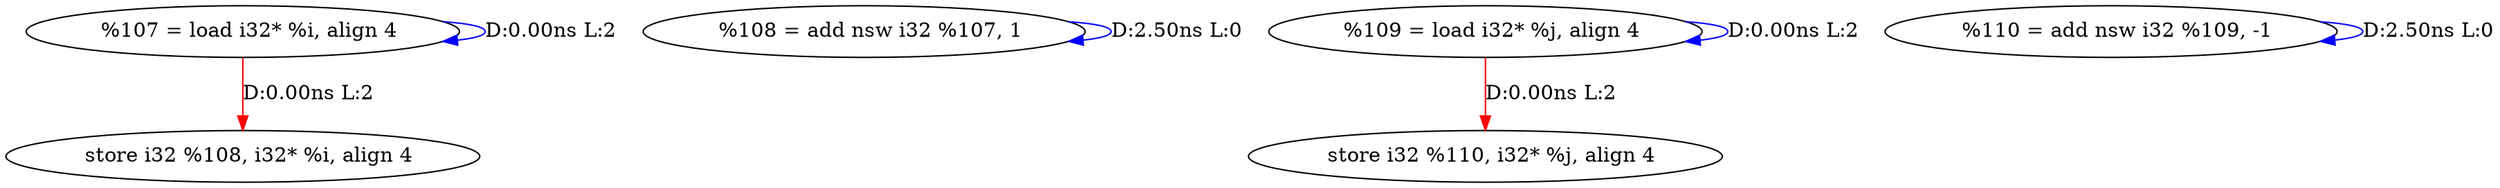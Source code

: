 digraph {
Node0x2d0d710[label="  %107 = load i32* %i, align 4"];
Node0x2d0d710 -> Node0x2d0d710[label="D:0.00ns L:2",color=blue];
Node0x2d0d8d0[label="  store i32 %108, i32* %i, align 4"];
Node0x2d0d710 -> Node0x2d0d8d0[label="D:0.00ns L:2",color=red];
Node0x2d0d7f0[label="  %108 = add nsw i32 %107, 1"];
Node0x2d0d7f0 -> Node0x2d0d7f0[label="D:2.50ns L:0",color=blue];
Node0x2d0d9b0[label="  %109 = load i32* %j, align 4"];
Node0x2d0d9b0 -> Node0x2d0d9b0[label="D:0.00ns L:2",color=blue];
Node0x2d0db70[label="  store i32 %110, i32* %j, align 4"];
Node0x2d0d9b0 -> Node0x2d0db70[label="D:0.00ns L:2",color=red];
Node0x2d0da90[label="  %110 = add nsw i32 %109, -1"];
Node0x2d0da90 -> Node0x2d0da90[label="D:2.50ns L:0",color=blue];
}
